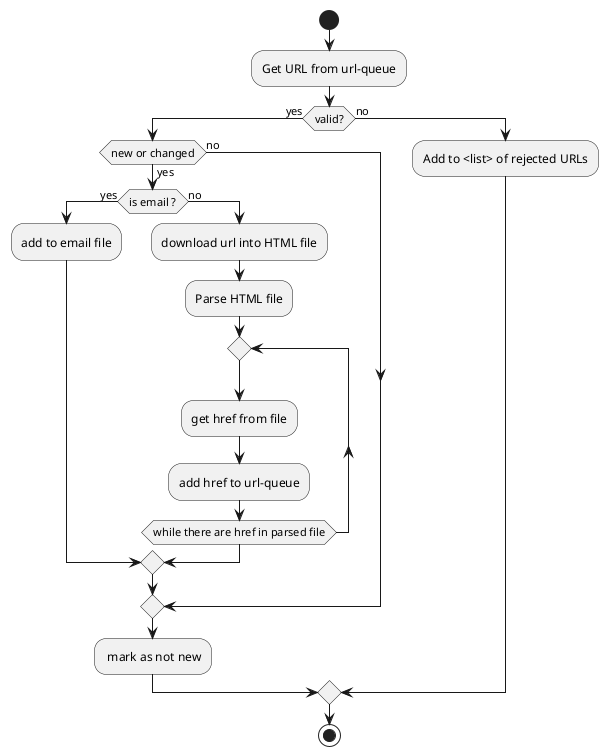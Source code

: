 @startuml
start

:Get URL from url-queue;
'#pink:Validate URL;
if (valid?) then (yes)
    '#pink:Check URL's history;
    if (new or changed) then (yes)
        if (is email ?) then (yes)
            ':add href to email-queue;
            :add to email file;
        else (no)
          :download url into HTML file;
          ':compute hash of file;
          ':Add to <list> of processed URLs;
          :Parse HTML file;
          repeat
            :get href from file;
            :add href to url-queue;
          repeat while (while there are href in parsed file)
        endif
    else (no)
    endif
    : mark as not new;
else (no)
 :Add to <list> of rejected URLs;
endif
stop
@enduml
